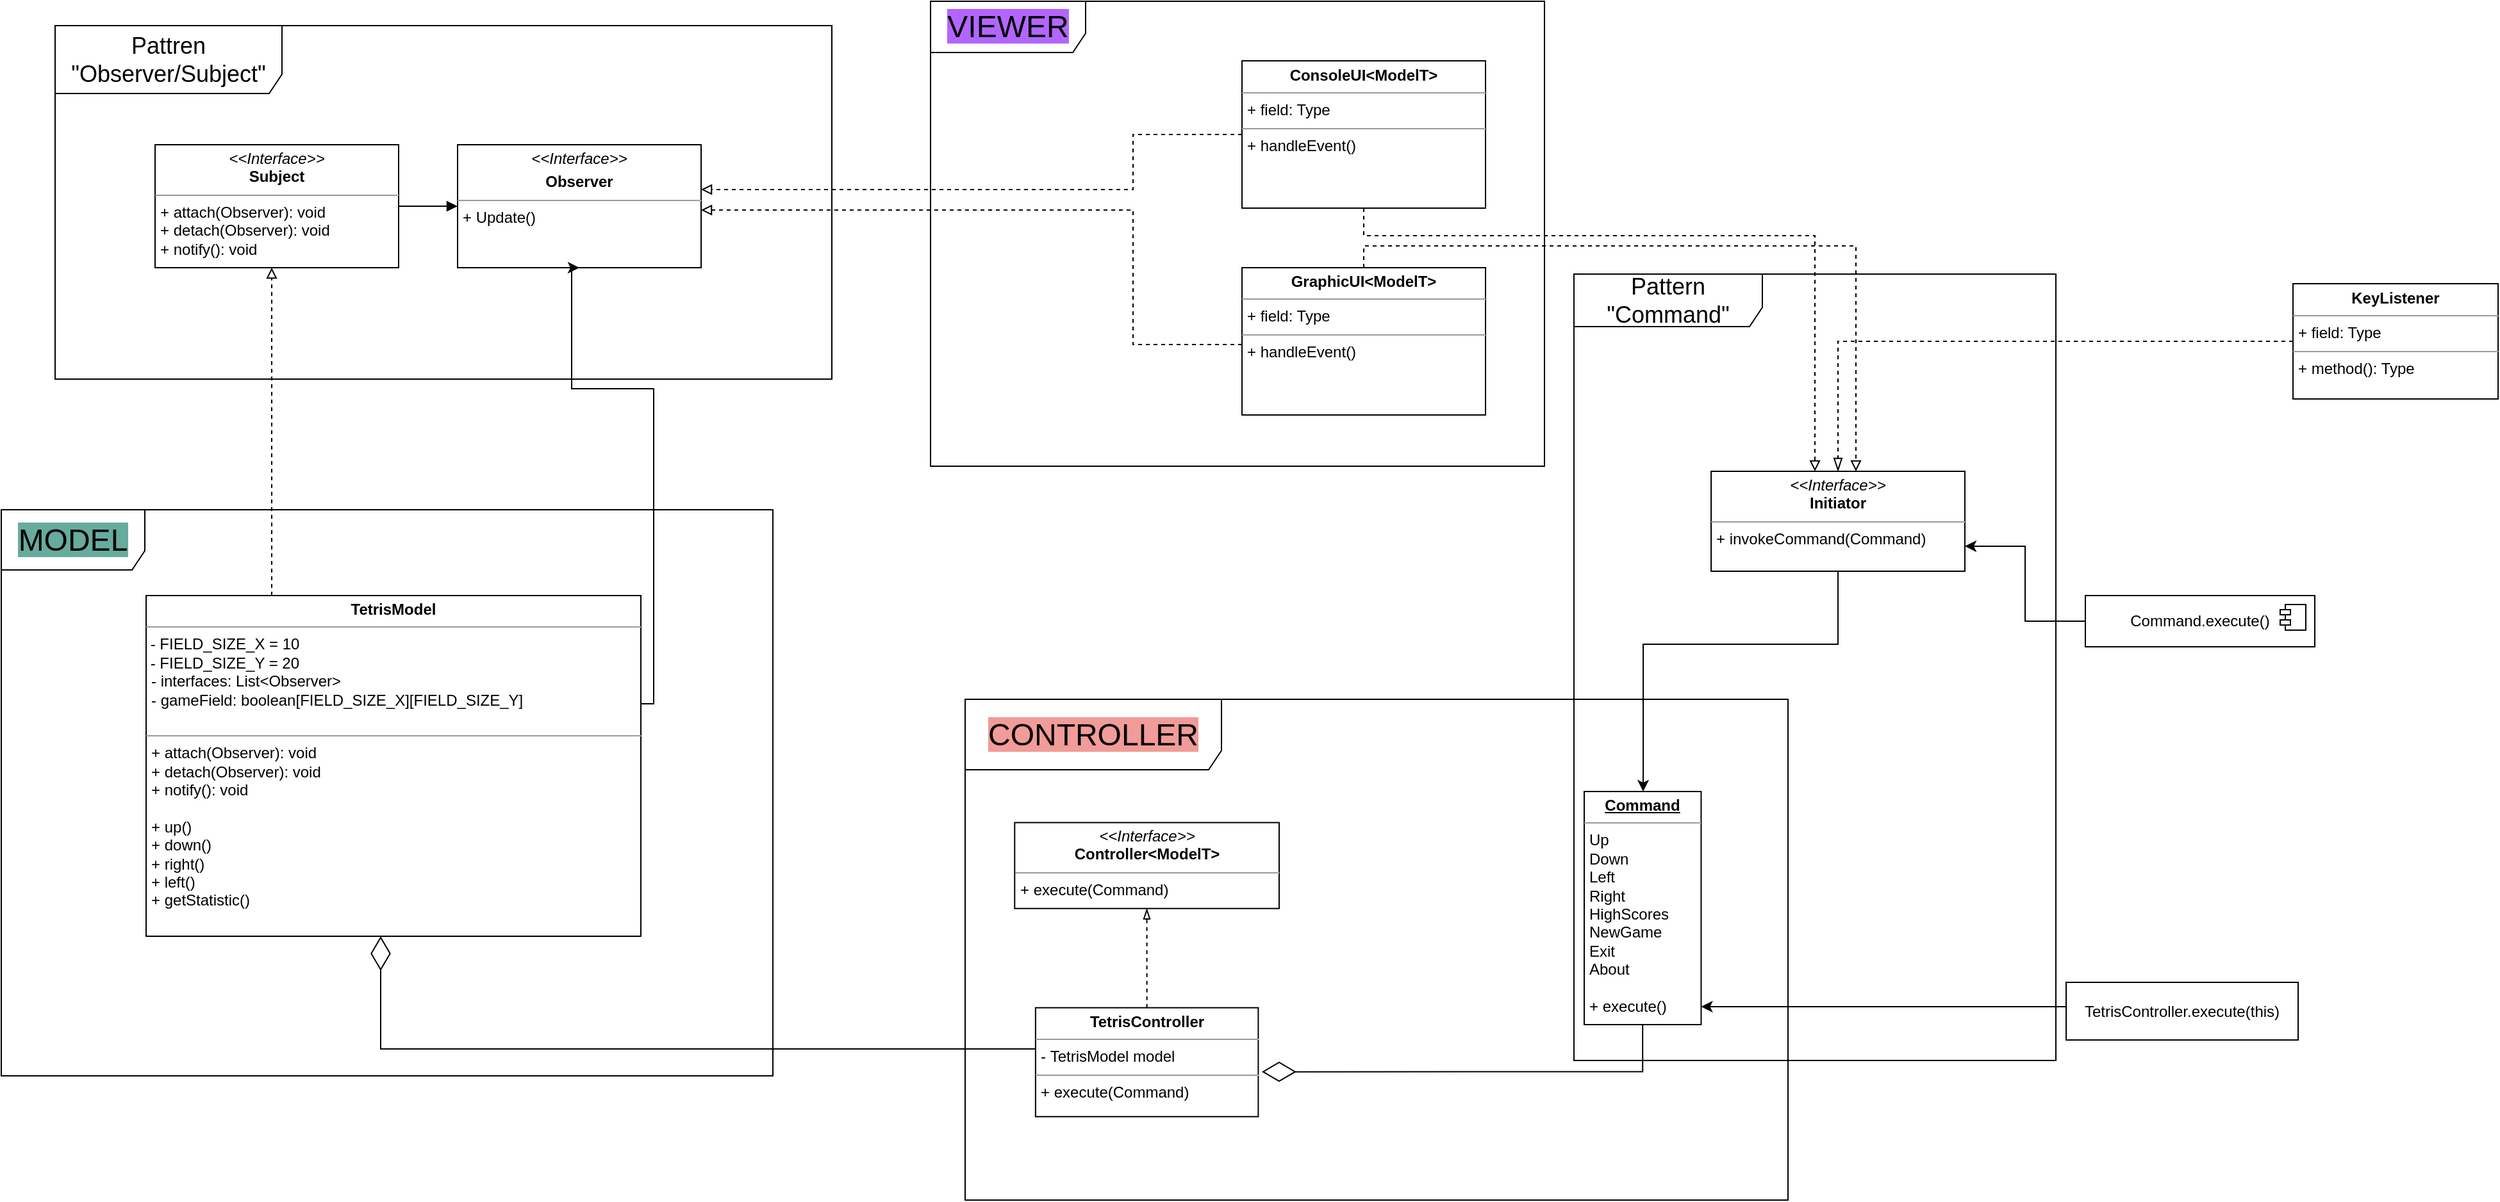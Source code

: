 <mxfile version="21.0.8" type="github">
  <diagram name="Page-1" id="e7e014a7-5840-1c2e-5031-d8a46d1fe8dd">
    <mxGraphModel dx="2869" dy="1100" grid="0" gridSize="9" guides="1" tooltips="1" connect="1" arrows="1" fold="1" page="1" pageScale="1" pageWidth="2336" pageHeight="1654" background="none" math="0" shadow="0">
      <root>
        <mxCell id="0" />
        <mxCell id="1" parent="0" />
        <mxCell id="1dKruybEC9RbNcdr3tJk-1" style="edgeStyle=orthogonalEdgeStyle;rounded=0;orthogonalLoop=1;jettySize=auto;html=1;endArrow=block;endFill=1;" edge="1" parent="1" source="R4FuggiyyxgRlb8YvIJ8-42" target="R4FuggiyyxgRlb8YvIJ8-48">
          <mxGeometry relative="1" as="geometry" />
        </mxCell>
        <mxCell id="R4FuggiyyxgRlb8YvIJ8-52" style="edgeStyle=orthogonalEdgeStyle;rounded=0;orthogonalLoop=1;jettySize=auto;html=1;endArrow=block;endFill=0;dashed=1;" parent="1" source="R4FuggiyyxgRlb8YvIJ8-46" target="R4FuggiyyxgRlb8YvIJ8-48" edge="1">
          <mxGeometry relative="1" as="geometry">
            <Array as="points">
              <mxPoint x="968" y="539" />
              <mxPoint x="968" y="434" />
            </Array>
          </mxGeometry>
        </mxCell>
        <mxCell id="1dKruybEC9RbNcdr3tJk-48" style="edgeStyle=orthogonalEdgeStyle;rounded=0;orthogonalLoop=1;jettySize=auto;html=1;exitX=0.5;exitY=0;exitDx=0;exitDy=0;dashed=1;endArrow=block;endFill=0;" edge="1" parent="1" source="R4FuggiyyxgRlb8YvIJ8-46" target="1dKruybEC9RbNcdr3tJk-46">
          <mxGeometry relative="1" as="geometry">
            <Array as="points">
              <mxPoint x="1148" y="462" />
              <mxPoint x="1532" y="462" />
            </Array>
          </mxGeometry>
        </mxCell>
        <mxCell id="R4FuggiyyxgRlb8YvIJ8-46" value="&lt;p style=&quot;margin:0px;margin-top:4px;text-align:center;&quot;&gt;&lt;b&gt;GraphicUI&amp;lt;ModelT&amp;gt;&lt;/b&gt;&lt;/p&gt;&lt;hr size=&quot;1&quot;&gt;&lt;p style=&quot;margin:0px;margin-left:4px;&quot;&gt;+ field: Type&lt;/p&gt;&lt;hr size=&quot;1&quot;&gt;&lt;p style=&quot;margin:0px;margin-left:4px;&quot;&gt;+ handleEvent()&lt;br&gt;&lt;/p&gt;" style="verticalAlign=top;align=left;overflow=fill;fontSize=12;fontFamily=Helvetica;html=1;whiteSpace=wrap;" parent="1" vertex="1">
          <mxGeometry x="1053" y="479" width="190" height="115" as="geometry" />
        </mxCell>
        <mxCell id="R4FuggiyyxgRlb8YvIJ8-48" value="&lt;p style=&quot;margin:0px;margin-top:4px;text-align:center;&quot;&gt;&lt;i&gt;&amp;lt;&amp;lt;Interface&amp;gt;&amp;gt;&lt;/i&gt;&lt;br&gt;&lt;/p&gt;&lt;p style=&quot;margin:0px;margin-top:4px;text-align:center;&quot;&gt;&lt;b style=&quot;border-color: var(--border-color);&quot;&gt;Observer&lt;/b&gt;&lt;br&gt;&lt;/p&gt;&lt;hr size=&quot;1&quot;&gt;&lt;p style=&quot;margin:0px;margin-left:4px;&quot;&gt;+ Update()&lt;/p&gt;" style="verticalAlign=top;align=left;overflow=fill;fontSize=12;fontFamily=Helvetica;html=1;whiteSpace=wrap;" parent="1" vertex="1">
          <mxGeometry x="441" y="383" width="190" height="96" as="geometry" />
        </mxCell>
        <mxCell id="R4FuggiyyxgRlb8YvIJ8-53" style="edgeStyle=orthogonalEdgeStyle;rounded=0;orthogonalLoop=1;jettySize=auto;html=1;endArrow=block;endFill=0;dashed=1;" parent="1" source="R4FuggiyyxgRlb8YvIJ8-51" target="R4FuggiyyxgRlb8YvIJ8-48" edge="1">
          <mxGeometry relative="1" as="geometry">
            <Array as="points">
              <mxPoint x="968" y="375" />
              <mxPoint x="968" y="418" />
            </Array>
          </mxGeometry>
        </mxCell>
        <mxCell id="1dKruybEC9RbNcdr3tJk-49" style="edgeStyle=orthogonalEdgeStyle;rounded=0;orthogonalLoop=1;jettySize=auto;html=1;dashed=1;endArrow=block;endFill=0;" edge="1" parent="1" source="R4FuggiyyxgRlb8YvIJ8-51" target="1dKruybEC9RbNcdr3tJk-46">
          <mxGeometry relative="1" as="geometry">
            <Array as="points">
              <mxPoint x="1148" y="454" />
              <mxPoint x="1500" y="454" />
            </Array>
          </mxGeometry>
        </mxCell>
        <mxCell id="R4FuggiyyxgRlb8YvIJ8-51" value="&lt;p style=&quot;margin:0px;margin-top:4px;text-align:center;&quot;&gt;&lt;b&gt;ConsoleUI&amp;lt;ModelT&amp;gt;&lt;/b&gt;&lt;/p&gt;&lt;hr size=&quot;1&quot;&gt;&lt;p style=&quot;margin:0px;margin-left:4px;&quot;&gt;+ field: Type&lt;/p&gt;&lt;hr size=&quot;1&quot;&gt;&lt;p style=&quot;margin:0px;margin-left:4px;&quot;&gt;+ handleEvent()&lt;br&gt;&lt;/p&gt;" style="verticalAlign=top;align=left;overflow=fill;fontSize=12;fontFamily=Helvetica;html=1;whiteSpace=wrap;" parent="1" vertex="1">
          <mxGeometry x="1053" y="317.5" width="190" height="115" as="geometry" />
        </mxCell>
        <mxCell id="R4FuggiyyxgRlb8YvIJ8-42" value="&lt;p style=&quot;margin:0px;margin-top:4px;text-align:center;&quot;&gt;&lt;i&gt;&amp;lt;&amp;lt;Interface&amp;gt;&amp;gt;&lt;/i&gt;&lt;br&gt;&lt;b&gt;Subject&lt;/b&gt;&lt;/p&gt;&lt;hr size=&quot;1&quot;&gt;&lt;p style=&quot;margin:0px;margin-left:4px;&quot;&gt;+ attach(Observer): void&lt;br&gt;+ detach(Observer): void&lt;/p&gt;&lt;p style=&quot;margin:0px;margin-left:4px;&quot;&gt;+ notify(): void&lt;/p&gt;" style="verticalAlign=top;align=left;overflow=fill;fontSize=12;fontFamily=Helvetica;html=1;whiteSpace=wrap;" parent="1" vertex="1">
          <mxGeometry x="205" y="383" width="190" height="96" as="geometry" />
        </mxCell>
        <mxCell id="R4FuggiyyxgRlb8YvIJ8-44" style="edgeStyle=orthogonalEdgeStyle;rounded=0;orthogonalLoop=1;jettySize=auto;html=1;exitX=0.5;exitY=1;exitDx=0;exitDy=0;" parent="1" source="R4FuggiyyxgRlb8YvIJ8-42" target="R4FuggiyyxgRlb8YvIJ8-42" edge="1">
          <mxGeometry relative="1" as="geometry" />
        </mxCell>
        <mxCell id="R4FuggiyyxgRlb8YvIJ8-49" style="edgeStyle=orthogonalEdgeStyle;rounded=0;orthogonalLoop=1;jettySize=auto;html=1;dashed=1;endArrow=block;endFill=0;" parent="1" source="R4FuggiyyxgRlb8YvIJ8-47" target="R4FuggiyyxgRlb8YvIJ8-42" edge="1">
          <mxGeometry relative="1" as="geometry">
            <Array as="points">
              <mxPoint x="296" y="544.5" />
              <mxPoint x="296" y="544.5" />
            </Array>
          </mxGeometry>
        </mxCell>
        <mxCell id="1dKruybEC9RbNcdr3tJk-37" style="edgeStyle=orthogonalEdgeStyle;rounded=0;orthogonalLoop=1;jettySize=auto;html=1;entryX=0.5;entryY=1;entryDx=0;entryDy=0;" edge="1" parent="1" source="R4FuggiyyxgRlb8YvIJ8-47" target="R4FuggiyyxgRlb8YvIJ8-48">
          <mxGeometry relative="1" as="geometry">
            <Array as="points">
              <mxPoint x="594" y="819.5" />
              <mxPoint x="594" y="573.5" />
              <mxPoint x="530" y="573.5" />
            </Array>
          </mxGeometry>
        </mxCell>
        <mxCell id="1dKruybEC9RbNcdr3tJk-47" style="edgeStyle=orthogonalEdgeStyle;rounded=0;orthogonalLoop=1;jettySize=auto;html=1;" edge="1" parent="1" source="1dKruybEC9RbNcdr3tJk-46" target="1dKruybEC9RbNcdr3tJk-41">
          <mxGeometry relative="1" as="geometry">
            <Array as="points">
              <mxPoint x="1366" y="773" />
            </Array>
          </mxGeometry>
        </mxCell>
        <mxCell id="1dKruybEC9RbNcdr3tJk-46" value="&lt;p style=&quot;margin:0px;margin-top:4px;text-align:center;&quot;&gt;&lt;i&gt;&amp;lt;&amp;lt;Interface&amp;gt;&amp;gt;&lt;/i&gt;&lt;br&gt;&lt;b&gt;Initiator&lt;/b&gt;&lt;/p&gt;&lt;hr size=&quot;1&quot;&gt;&lt;p style=&quot;margin:0px;margin-left:4px;&quot;&gt;&lt;/p&gt;&lt;p style=&quot;margin:0px;margin-left:4px;&quot;&gt;+ invokeCommand(Command)&lt;br&gt;&lt;/p&gt;" style="verticalAlign=top;align=left;overflow=fill;fontSize=12;fontFamily=Helvetica;html=1;whiteSpace=wrap;" vertex="1" parent="1">
          <mxGeometry x="1419" y="638" width="198" height="78" as="geometry" />
        </mxCell>
        <mxCell id="1dKruybEC9RbNcdr3tJk-50" style="edgeStyle=orthogonalEdgeStyle;rounded=0;orthogonalLoop=1;jettySize=auto;html=1;endArrow=diamondThin;endFill=0;targetPerimeterSpacing=0;endSize=24;startSize=9;" edge="1" parent="1" source="1dKruybEC9RbNcdr3tJk-43" target="R4FuggiyyxgRlb8YvIJ8-47">
          <mxGeometry relative="1" as="geometry">
            <Array as="points">
              <mxPoint x="381" y="1089" />
            </Array>
          </mxGeometry>
        </mxCell>
        <mxCell id="1dKruybEC9RbNcdr3tJk-75" style="edgeStyle=orthogonalEdgeStyle;rounded=0;orthogonalLoop=1;jettySize=auto;html=1;entryX=0.5;entryY=0;entryDx=0;entryDy=0;endArrow=blockThin;endFill=0;dashed=1;endSize=8;" edge="1" parent="1" source="1dKruybEC9RbNcdr3tJk-57" target="1dKruybEC9RbNcdr3tJk-46">
          <mxGeometry relative="1" as="geometry">
            <Array as="points">
              <mxPoint x="1518" y="536" />
            </Array>
          </mxGeometry>
        </mxCell>
        <mxCell id="1dKruybEC9RbNcdr3tJk-57" value="&lt;p style=&quot;margin:0px;margin-top:4px;text-align:center;&quot;&gt;&lt;b&gt;KeyListener&lt;/b&gt;&lt;/p&gt;&lt;hr size=&quot;1&quot;&gt;&lt;p style=&quot;margin:0px;margin-left:4px;&quot;&gt;+ field: Type&lt;/p&gt;&lt;hr size=&quot;1&quot;&gt;&lt;p style=&quot;margin:0px;margin-left:4px;&quot;&gt;+ method(): Type&lt;/p&gt;" style="verticalAlign=top;align=left;overflow=fill;fontSize=12;fontFamily=Helvetica;html=1;whiteSpace=wrap;" vertex="1" parent="1">
          <mxGeometry x="1873" y="491.5" width="160" height="90" as="geometry" />
        </mxCell>
        <mxCell id="1dKruybEC9RbNcdr3tJk-61" style="edgeStyle=orthogonalEdgeStyle;rounded=0;orthogonalLoop=1;jettySize=auto;html=1;entryX=1;entryY=0.75;entryDx=0;entryDy=0;" edge="1" parent="1" source="1dKruybEC9RbNcdr3tJk-59" target="1dKruybEC9RbNcdr3tJk-46">
          <mxGeometry relative="1" as="geometry" />
        </mxCell>
        <mxCell id="1dKruybEC9RbNcdr3tJk-59" value="Command.execute()" style="html=1;dropTarget=0;whiteSpace=wrap;" vertex="1" parent="1">
          <mxGeometry x="1711" y="735" width="179" height="40" as="geometry" />
        </mxCell>
        <mxCell id="1dKruybEC9RbNcdr3tJk-60" value="" style="shape=module;jettyWidth=8;jettyHeight=4;" vertex="1" parent="1dKruybEC9RbNcdr3tJk-59">
          <mxGeometry x="1" width="20" height="20" relative="1" as="geometry">
            <mxPoint x="-27" y="7" as="offset" />
          </mxGeometry>
        </mxCell>
        <mxCell id="1dKruybEC9RbNcdr3tJk-66" style="edgeStyle=orthogonalEdgeStyle;rounded=0;orthogonalLoop=1;jettySize=auto;html=1;" edge="1" parent="1" source="1dKruybEC9RbNcdr3tJk-65" target="1dKruybEC9RbNcdr3tJk-41">
          <mxGeometry relative="1" as="geometry">
            <Array as="points">
              <mxPoint x="1578" y="1056" />
              <mxPoint x="1578" y="1056" />
            </Array>
          </mxGeometry>
        </mxCell>
        <mxCell id="1dKruybEC9RbNcdr3tJk-65" value="TetrisController.execute(this)" style="html=1;whiteSpace=wrap;" vertex="1" parent="1">
          <mxGeometry x="1696" y="1037" width="181" height="45" as="geometry" />
        </mxCell>
        <mxCell id="R4FuggiyyxgRlb8YvIJ8-47" value="&lt;p style=&quot;margin:0px;margin-top:4px;text-align:center;&quot;&gt;&lt;b&gt;TetrisModel&lt;/b&gt;&lt;/p&gt;&lt;hr size=&quot;1&quot;&gt;&amp;nbsp;- FIELD_SIZE_X = 10&lt;br&gt;&amp;nbsp;- FIELD_SIZE_Y = 20&lt;br&gt;&lt;p style=&quot;margin:0px;margin-left:4px;&quot;&gt;- interfaces: List&amp;lt;Observer&amp;gt;&lt;/p&gt;&lt;p style=&quot;margin:0px;margin-left:4px;&quot;&gt;- gameField: boolean[FIELD_SIZE_X][FIELD_SIZE_Y]&lt;/p&gt;&lt;p style=&quot;margin:0px;margin-left:4px;&quot;&gt;&lt;br&gt;&lt;/p&gt;&lt;hr size=&quot;1&quot;&gt;&lt;p style=&quot;border-color: var(--border-color); margin: 0px 0px 0px 4px;&quot;&gt;+ attach(Observer): void&lt;br style=&quot;border-color: var(--border-color);&quot;&gt;+ detach(Observer): void&lt;/p&gt;&lt;p style=&quot;border-color: var(--border-color); margin: 0px 0px 0px 4px;&quot;&gt;+ notify(): void&lt;/p&gt;&lt;p style=&quot;border-color: var(--border-color); margin: 0px 0px 0px 4px;&quot;&gt;&lt;br&gt;&lt;/p&gt;&lt;p style=&quot;border-color: var(--border-color); margin: 0px 0px 0px 4px;&quot;&gt;+ up()&lt;/p&gt;&lt;p style=&quot;border-color: var(--border-color); margin: 0px 0px 0px 4px;&quot;&gt;+ down()&lt;/p&gt;&lt;p style=&quot;border-color: var(--border-color); margin: 0px 0px 0px 4px;&quot;&gt;+ right()&lt;/p&gt;&lt;p style=&quot;border-color: var(--border-color); margin: 0px 0px 0px 4px;&quot;&gt;+ left()&lt;/p&gt;&lt;p style=&quot;border-color: var(--border-color); margin: 0px 0px 0px 4px;&quot;&gt;+ getStatistic()&lt;/p&gt;&lt;p style=&quot;border-color: var(--border-color); margin: 0px 0px 0px 4px;&quot;&gt;&lt;br&gt;&lt;/p&gt;" style="verticalAlign=top;align=left;overflow=fill;fontSize=12;fontFamily=Helvetica;html=1;whiteSpace=wrap;" parent="1" vertex="1">
          <mxGeometry x="198" y="735" width="386" height="266" as="geometry" />
        </mxCell>
        <mxCell id="1dKruybEC9RbNcdr3tJk-68" value="&lt;font style=&quot;font-size: 24px; background-color: rgb(103, 171, 159);&quot;&gt;MODEL&lt;/font&gt;" style="shape=umlFrame;whiteSpace=wrap;html=1;pointerEvents=0;width=112;height=47;" vertex="1" parent="1">
          <mxGeometry x="85" y="668" width="602" height="442" as="geometry" />
        </mxCell>
        <mxCell id="1dKruybEC9RbNcdr3tJk-42" value="&lt;p style=&quot;margin:0px;margin-top:4px;text-align:center;&quot;&gt;&lt;i&gt;&amp;lt;&amp;lt;Interface&amp;gt;&amp;gt;&lt;/i&gt;&lt;br&gt;&lt;b&gt;Controller&amp;lt;ModelT&amp;gt;&lt;/b&gt;&lt;/p&gt;&lt;hr size=&quot;1&quot;&gt;&lt;p style=&quot;margin:0px;margin-left:4px;&quot;&gt;&lt;/p&gt;&lt;p style=&quot;margin:0px;margin-left:4px;&quot;&gt;+ execute(Command)&lt;br&gt;&lt;br&gt;&lt;/p&gt;" style="verticalAlign=top;align=left;overflow=fill;fontSize=12;fontFamily=Helvetica;html=1;whiteSpace=wrap;" vertex="1" parent="1">
          <mxGeometry x="875.646" y="912.265" width="206.347" height="67.081" as="geometry" />
        </mxCell>
        <mxCell id="1dKruybEC9RbNcdr3tJk-45" style="edgeStyle=orthogonalEdgeStyle;rounded=0;orthogonalLoop=1;jettySize=auto;html=1;endArrow=blockThin;endFill=0;dashed=1;" edge="1" parent="1" source="1dKruybEC9RbNcdr3tJk-43" target="1dKruybEC9RbNcdr3tJk-42">
          <mxGeometry relative="1" as="geometry" />
        </mxCell>
        <mxCell id="1dKruybEC9RbNcdr3tJk-43" value="&lt;p style=&quot;margin:0px;margin-top:4px;text-align:center;&quot;&gt;&lt;b&gt;TetrisController&lt;/b&gt;&lt;/p&gt;&lt;hr size=&quot;1&quot;&gt;&lt;p style=&quot;margin:0px;margin-left:4px;&quot;&gt;-&amp;nbsp;&lt;span style=&quot;border-color: var(--border-color); text-align: center;&quot;&gt;TetrisModel&lt;/span&gt;&lt;span style=&quot;background-color: initial;&quot;&gt;&amp;nbsp;model&lt;/span&gt;&lt;/p&gt;&lt;hr size=&quot;1&quot;&gt;&lt;p style=&quot;margin:0px;margin-left:4px;&quot;&gt;+ execute(Command)&lt;/p&gt;" style="verticalAlign=top;align=left;overflow=fill;fontSize=12;fontFamily=Helvetica;html=1;whiteSpace=wrap;" vertex="1" parent="1">
          <mxGeometry x="891.937" y="1056.82" width="173.766" height="85.032" as="geometry" />
        </mxCell>
        <mxCell id="1dKruybEC9RbNcdr3tJk-67" style="edgeStyle=orthogonalEdgeStyle;rounded=0;orthogonalLoop=1;jettySize=auto;html=1;entryX=1.016;entryY=0.588;entryDx=0;entryDy=0;entryPerimeter=0;endArrow=diamondThin;endFill=0;endSize=24;" edge="1" parent="1" source="1dKruybEC9RbNcdr3tJk-41" target="1dKruybEC9RbNcdr3tJk-43">
          <mxGeometry relative="1" as="geometry">
            <Array as="points">
              <mxPoint x="1366" y="1107" />
            </Array>
          </mxGeometry>
        </mxCell>
        <mxCell id="1dKruybEC9RbNcdr3tJk-70" value="&lt;font style=&quot;font-size: 24px; background-color: rgb(241, 156, 153);&quot;&gt;CONTROLLER&lt;/font&gt;" style="shape=umlFrame;whiteSpace=wrap;html=1;pointerEvents=0;width=200;height=55;" vertex="1" parent="1">
          <mxGeometry x="837" y="816" width="642" height="391" as="geometry" />
        </mxCell>
        <mxCell id="1dKruybEC9RbNcdr3tJk-71" value="" style="group" vertex="1" connectable="0" parent="1">
          <mxGeometry x="1320" y="888" width="91.231" height="182" as="geometry" />
        </mxCell>
        <mxCell id="1dKruybEC9RbNcdr3tJk-41" value="&lt;p style=&quot;margin:0px;margin-top:4px;text-align:center;&quot;&gt;&lt;b&gt;&lt;u&gt;Command&lt;/u&gt;&lt;/b&gt;&lt;/p&gt;&lt;hr size=&quot;1&quot;&gt;&lt;p style=&quot;margin:0px;margin-left:4px;&quot;&gt;&lt;/p&gt;&lt;p style=&quot;margin:0px;margin-left:4px;&quot;&gt;Up&lt;br&gt;Down&lt;/p&gt;&lt;p style=&quot;margin:0px;margin-left:4px;&quot;&gt;Left&lt;/p&gt;&lt;p style=&quot;margin:0px;margin-left:4px;&quot;&gt;Right&lt;/p&gt;&lt;p style=&quot;margin:0px;margin-left:4px;&quot;&gt;HighScores&lt;/p&gt;&lt;p style=&quot;margin:0px;margin-left:4px;&quot;&gt;NewGame&lt;/p&gt;&lt;p style=&quot;margin:0px;margin-left:4px;&quot;&gt;Exit&lt;/p&gt;&lt;p style=&quot;margin:0px;margin-left:4px;&quot;&gt;About&lt;/p&gt;&lt;p style=&quot;margin:0px;margin-left:4px;&quot;&gt;&lt;br&gt;&lt;/p&gt;&lt;p style=&quot;margin:0px;margin-left:4px;&quot;&gt;+ execute()&lt;/p&gt;" style="verticalAlign=top;align=left;overflow=fill;fontSize=12;fontFamily=Helvetica;html=1;whiteSpace=wrap;" vertex="1" parent="1dKruybEC9RbNcdr3tJk-71">
          <mxGeometry width="91.23" height="182" as="geometry" />
        </mxCell>
        <mxCell id="1dKruybEC9RbNcdr3tJk-64" value="" style="line;strokeWidth=1;fillColor=none;align=left;verticalAlign=middle;spacingTop=-1;spacingLeft=3;spacingRight=3;rotatable=0;labelPosition=right;points=[];portConstraint=eastwest;strokeColor=inherit;" vertex="1" parent="1dKruybEC9RbNcdr3tJk-71">
          <mxGeometry x="0.004" y="154.815" width="91.227" height="7.558" as="geometry" />
        </mxCell>
        <mxCell id="1dKruybEC9RbNcdr3tJk-72" value="&lt;font style=&quot;font-size: 24px; background-color: rgb(178, 102, 255);&quot;&gt;VIEWER&lt;/font&gt;" style="shape=umlFrame;whiteSpace=wrap;html=1;pointerEvents=0;width=121;height=40;" vertex="1" parent="1">
          <mxGeometry x="810" y="271" width="479" height="363" as="geometry" />
        </mxCell>
        <mxCell id="1dKruybEC9RbNcdr3tJk-73" value="&lt;font style=&quot;font-size: 18px;&quot;&gt;Pattren &quot;Observer/Subject&quot;&lt;/font&gt;" style="shape=umlFrame;whiteSpace=wrap;html=1;pointerEvents=0;width=177;height=53;" vertex="1" parent="1">
          <mxGeometry x="127" y="290" width="606" height="276" as="geometry" />
        </mxCell>
        <mxCell id="1dKruybEC9RbNcdr3tJk-74" value="&lt;font style=&quot;font-size: 18px;&quot;&gt;Pattern &quot;Command&quot;&lt;/font&gt;" style="shape=umlFrame;whiteSpace=wrap;html=1;pointerEvents=0;width=147;height=41;" vertex="1" parent="1">
          <mxGeometry x="1312" y="484" width="376" height="614" as="geometry" />
        </mxCell>
      </root>
    </mxGraphModel>
  </diagram>
</mxfile>
